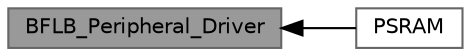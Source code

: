 digraph "BFLB_Peripheral_Driver"
{
 // LATEX_PDF_SIZE
  bgcolor="transparent";
  edge [fontname=Helvetica,fontsize=10,labelfontname=Helvetica,labelfontsize=10];
  node [fontname=Helvetica,fontsize=10,shape=box,height=0.2,width=0.4];
  rankdir=LR;
  Node1 [label="BFLB_Peripheral_Driver",height=0.2,width=0.4,color="gray40", fillcolor="grey60", style="filled", fontcolor="black",tooltip=" "];
  Node2 [label="PSRAM",height=0.2,width=0.4,color="grey40", fillcolor="white", style="filled",URL="$group___p_s_r_a_m.html",tooltip=" "];
  Node1->Node2 [shape=plaintext, dir="back", style="solid"];
}

